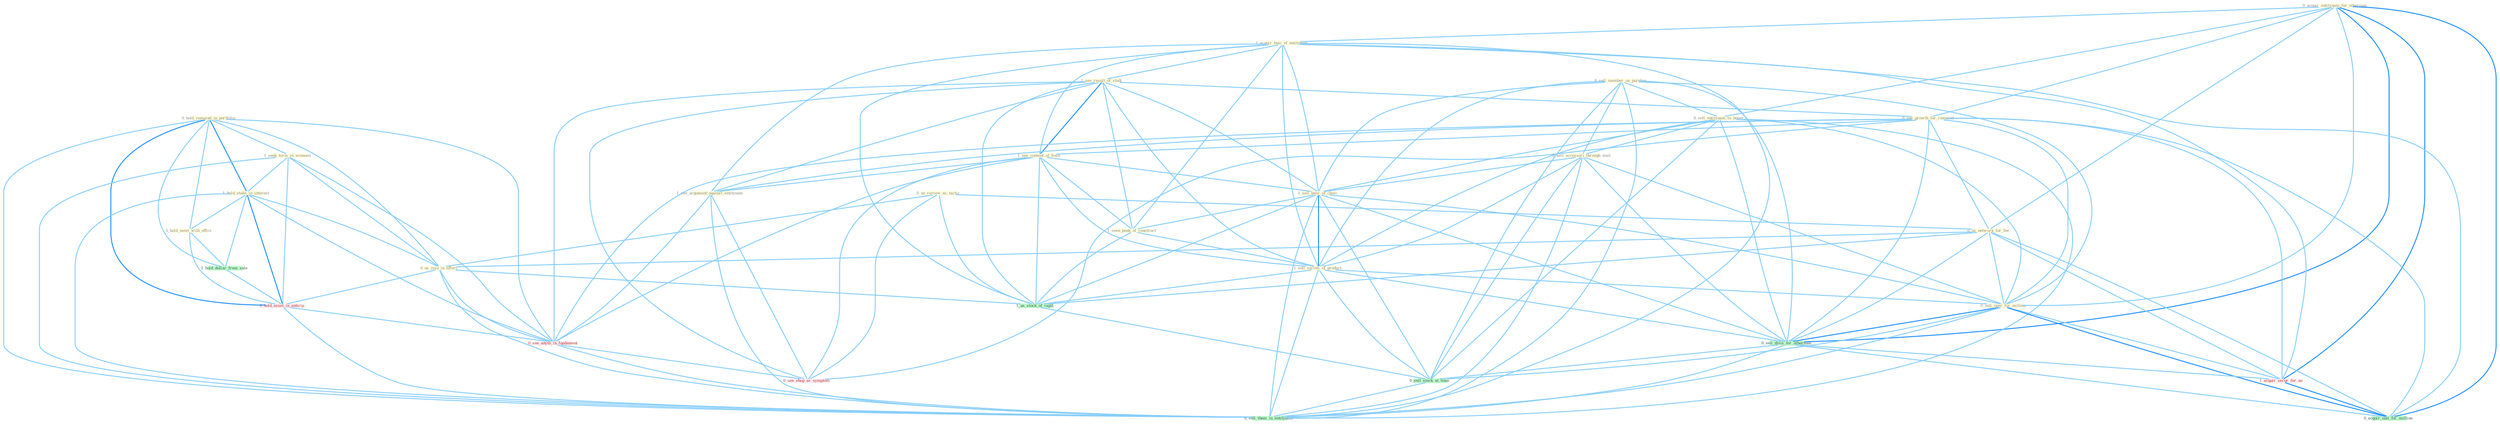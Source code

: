Graph G{ 
    node
    [shape=polygon,style=filled,width=.5,height=.06,color="#BDFCC9",fixedsize=true,fontsize=4,
    fontcolor="#2f4f4f"];
    {node
    [color="#ffffe0", fontcolor="#8b7d6b"] "0_hold_remaind_in_portfolio " "0_acquir_entitynam_for_othernum " "1_acquir_busi_of_entitynam " "1_seek_term_in_economi " "1_see_result_of_studi " "0_us_review_as_tactic " "1_hold_stake_in_interest " "1_hold_meet_with_offici " "0_see_growth_for_remaind " "0_us_network_for_fee " "0_sell_member_on_purchas " "0_us_issu_in_effort " "0_sell_entitynam_to_buyer " "1_see_content_of_field " "1_see_argument_against_entitynam " "0_sell_accessori_through_mail " "1_sell_beer_of_choic " "1_seen_peak_of_construct " "1_sell_varieti_of_product " "0_sell_oper_for_million "}
{node [color="#fff0f5", fontcolor="#b22222"] "1_acquir_secur_for_an " "0_hold_asset_in_anticip " "0_see_anyth_in_fundament " "0_see_shop_as_symptom "}
edge [color="#B0E2FF"];

	"0_hold_remaind_in_portfolio " -- "1_seek_term_in_economi " [w="1", color="#87cefa" ];
	"0_hold_remaind_in_portfolio " -- "1_hold_stake_in_interest " [w="2", color="#1e90ff" , len=0.8];
	"0_hold_remaind_in_portfolio " -- "1_hold_meet_with_offici " [w="1", color="#87cefa" ];
	"0_hold_remaind_in_portfolio " -- "0_us_issu_in_effort " [w="1", color="#87cefa" ];
	"0_hold_remaind_in_portfolio " -- "1_hold_dollar_from_sale " [w="1", color="#87cefa" ];
	"0_hold_remaind_in_portfolio " -- "0_hold_asset_in_anticip " [w="2", color="#1e90ff" , len=0.8];
	"0_hold_remaind_in_portfolio " -- "0_see_anyth_in_fundament " [w="1", color="#87cefa" ];
	"0_hold_remaind_in_portfolio " -- "0_sell_them_in_entitynam " [w="1", color="#87cefa" ];
	"0_acquir_entitynam_for_othernum " -- "1_acquir_busi_of_entitynam " [w="1", color="#87cefa" ];
	"0_acquir_entitynam_for_othernum " -- "0_see_growth_for_remaind " [w="1", color="#87cefa" ];
	"0_acquir_entitynam_for_othernum " -- "0_us_network_for_fee " [w="1", color="#87cefa" ];
	"0_acquir_entitynam_for_othernum " -- "0_sell_entitynam_to_buyer " [w="1", color="#87cefa" ];
	"0_acquir_entitynam_for_othernum " -- "0_sell_oper_for_million " [w="1", color="#87cefa" ];
	"0_acquir_entitynam_for_othernum " -- "0_sell_divis_for_othernum " [w="2", color="#1e90ff" , len=0.8];
	"0_acquir_entitynam_for_othernum " -- "1_acquir_secur_for_an " [w="2", color="#1e90ff" , len=0.8];
	"0_acquir_entitynam_for_othernum " -- "0_acquir_unit_for_million " [w="2", color="#1e90ff" , len=0.8];
	"1_acquir_busi_of_entitynam " -- "1_see_result_of_studi " [w="1", color="#87cefa" ];
	"1_acquir_busi_of_entitynam " -- "1_see_content_of_field " [w="1", color="#87cefa" ];
	"1_acquir_busi_of_entitynam " -- "1_see_argument_against_entitynam " [w="1", color="#87cefa" ];
	"1_acquir_busi_of_entitynam " -- "1_sell_beer_of_choic " [w="1", color="#87cefa" ];
	"1_acquir_busi_of_entitynam " -- "1_seen_peak_of_construct " [w="1", color="#87cefa" ];
	"1_acquir_busi_of_entitynam " -- "1_sell_varieti_of_product " [w="1", color="#87cefa" ];
	"1_acquir_busi_of_entitynam " -- "1_acquir_secur_for_an " [w="1", color="#87cefa" ];
	"1_acquir_busi_of_entitynam " -- "1_us_stock_of_capit " [w="1", color="#87cefa" ];
	"1_acquir_busi_of_entitynam " -- "0_acquir_unit_for_million " [w="1", color="#87cefa" ];
	"1_acquir_busi_of_entitynam " -- "0_sell_them_in_entitynam " [w="1", color="#87cefa" ];
	"1_seek_term_in_economi " -- "1_hold_stake_in_interest " [w="1", color="#87cefa" ];
	"1_seek_term_in_economi " -- "0_us_issu_in_effort " [w="1", color="#87cefa" ];
	"1_seek_term_in_economi " -- "0_hold_asset_in_anticip " [w="1", color="#87cefa" ];
	"1_seek_term_in_economi " -- "0_see_anyth_in_fundament " [w="1", color="#87cefa" ];
	"1_seek_term_in_economi " -- "0_sell_them_in_entitynam " [w="1", color="#87cefa" ];
	"1_see_result_of_studi " -- "0_see_growth_for_remaind " [w="1", color="#87cefa" ];
	"1_see_result_of_studi " -- "1_see_content_of_field " [w="2", color="#1e90ff" , len=0.8];
	"1_see_result_of_studi " -- "1_see_argument_against_entitynam " [w="1", color="#87cefa" ];
	"1_see_result_of_studi " -- "1_sell_beer_of_choic " [w="1", color="#87cefa" ];
	"1_see_result_of_studi " -- "1_seen_peak_of_construct " [w="1", color="#87cefa" ];
	"1_see_result_of_studi " -- "1_sell_varieti_of_product " [w="1", color="#87cefa" ];
	"1_see_result_of_studi " -- "1_us_stock_of_capit " [w="1", color="#87cefa" ];
	"1_see_result_of_studi " -- "0_see_anyth_in_fundament " [w="1", color="#87cefa" ];
	"1_see_result_of_studi " -- "0_see_shop_as_symptom " [w="1", color="#87cefa" ];
	"0_us_review_as_tactic " -- "0_us_network_for_fee " [w="1", color="#87cefa" ];
	"0_us_review_as_tactic " -- "0_us_issu_in_effort " [w="1", color="#87cefa" ];
	"0_us_review_as_tactic " -- "1_us_stock_of_capit " [w="1", color="#87cefa" ];
	"0_us_review_as_tactic " -- "0_see_shop_as_symptom " [w="1", color="#87cefa" ];
	"1_hold_stake_in_interest " -- "1_hold_meet_with_offici " [w="1", color="#87cefa" ];
	"1_hold_stake_in_interest " -- "0_us_issu_in_effort " [w="1", color="#87cefa" ];
	"1_hold_stake_in_interest " -- "1_hold_dollar_from_sale " [w="1", color="#87cefa" ];
	"1_hold_stake_in_interest " -- "0_hold_asset_in_anticip " [w="2", color="#1e90ff" , len=0.8];
	"1_hold_stake_in_interest " -- "0_see_anyth_in_fundament " [w="1", color="#87cefa" ];
	"1_hold_stake_in_interest " -- "0_sell_them_in_entitynam " [w="1", color="#87cefa" ];
	"1_hold_meet_with_offici " -- "1_hold_dollar_from_sale " [w="1", color="#87cefa" ];
	"1_hold_meet_with_offici " -- "0_hold_asset_in_anticip " [w="1", color="#87cefa" ];
	"0_see_growth_for_remaind " -- "0_us_network_for_fee " [w="1", color="#87cefa" ];
	"0_see_growth_for_remaind " -- "1_see_content_of_field " [w="1", color="#87cefa" ];
	"0_see_growth_for_remaind " -- "1_see_argument_against_entitynam " [w="1", color="#87cefa" ];
	"0_see_growth_for_remaind " -- "0_sell_oper_for_million " [w="1", color="#87cefa" ];
	"0_see_growth_for_remaind " -- "0_sell_divis_for_othernum " [w="1", color="#87cefa" ];
	"0_see_growth_for_remaind " -- "1_acquir_secur_for_an " [w="1", color="#87cefa" ];
	"0_see_growth_for_remaind " -- "0_see_anyth_in_fundament " [w="1", color="#87cefa" ];
	"0_see_growth_for_remaind " -- "0_acquir_unit_for_million " [w="1", color="#87cefa" ];
	"0_see_growth_for_remaind " -- "0_see_shop_as_symptom " [w="1", color="#87cefa" ];
	"0_us_network_for_fee " -- "0_us_issu_in_effort " [w="1", color="#87cefa" ];
	"0_us_network_for_fee " -- "0_sell_oper_for_million " [w="1", color="#87cefa" ];
	"0_us_network_for_fee " -- "0_sell_divis_for_othernum " [w="1", color="#87cefa" ];
	"0_us_network_for_fee " -- "1_acquir_secur_for_an " [w="1", color="#87cefa" ];
	"0_us_network_for_fee " -- "1_us_stock_of_capit " [w="1", color="#87cefa" ];
	"0_us_network_for_fee " -- "0_acquir_unit_for_million " [w="1", color="#87cefa" ];
	"0_sell_member_on_purchas " -- "0_sell_entitynam_to_buyer " [w="1", color="#87cefa" ];
	"0_sell_member_on_purchas " -- "0_sell_accessori_through_mail " [w="1", color="#87cefa" ];
	"0_sell_member_on_purchas " -- "1_sell_beer_of_choic " [w="1", color="#87cefa" ];
	"0_sell_member_on_purchas " -- "1_sell_varieti_of_product " [w="1", color="#87cefa" ];
	"0_sell_member_on_purchas " -- "0_sell_oper_for_million " [w="1", color="#87cefa" ];
	"0_sell_member_on_purchas " -- "0_sell_divis_for_othernum " [w="1", color="#87cefa" ];
	"0_sell_member_on_purchas " -- "0_sell_stock_at_time " [w="1", color="#87cefa" ];
	"0_sell_member_on_purchas " -- "0_sell_them_in_entitynam " [w="1", color="#87cefa" ];
	"0_us_issu_in_effort " -- "1_us_stock_of_capit " [w="1", color="#87cefa" ];
	"0_us_issu_in_effort " -- "0_hold_asset_in_anticip " [w="1", color="#87cefa" ];
	"0_us_issu_in_effort " -- "0_see_anyth_in_fundament " [w="1", color="#87cefa" ];
	"0_us_issu_in_effort " -- "0_sell_them_in_entitynam " [w="1", color="#87cefa" ];
	"0_sell_entitynam_to_buyer " -- "0_sell_accessori_through_mail " [w="1", color="#87cefa" ];
	"0_sell_entitynam_to_buyer " -- "1_sell_beer_of_choic " [w="1", color="#87cefa" ];
	"0_sell_entitynam_to_buyer " -- "1_sell_varieti_of_product " [w="1", color="#87cefa" ];
	"0_sell_entitynam_to_buyer " -- "0_sell_oper_for_million " [w="1", color="#87cefa" ];
	"0_sell_entitynam_to_buyer " -- "0_sell_divis_for_othernum " [w="1", color="#87cefa" ];
	"0_sell_entitynam_to_buyer " -- "0_sell_stock_at_time " [w="1", color="#87cefa" ];
	"0_sell_entitynam_to_buyer " -- "0_sell_them_in_entitynam " [w="1", color="#87cefa" ];
	"1_see_content_of_field " -- "1_see_argument_against_entitynam " [w="1", color="#87cefa" ];
	"1_see_content_of_field " -- "1_sell_beer_of_choic " [w="1", color="#87cefa" ];
	"1_see_content_of_field " -- "1_seen_peak_of_construct " [w="1", color="#87cefa" ];
	"1_see_content_of_field " -- "1_sell_varieti_of_product " [w="1", color="#87cefa" ];
	"1_see_content_of_field " -- "1_us_stock_of_capit " [w="1", color="#87cefa" ];
	"1_see_content_of_field " -- "0_see_anyth_in_fundament " [w="1", color="#87cefa" ];
	"1_see_content_of_field " -- "0_see_shop_as_symptom " [w="1", color="#87cefa" ];
	"1_see_argument_against_entitynam " -- "0_see_anyth_in_fundament " [w="1", color="#87cefa" ];
	"1_see_argument_against_entitynam " -- "0_see_shop_as_symptom " [w="1", color="#87cefa" ];
	"1_see_argument_against_entitynam " -- "0_sell_them_in_entitynam " [w="1", color="#87cefa" ];
	"0_sell_accessori_through_mail " -- "1_sell_beer_of_choic " [w="1", color="#87cefa" ];
	"0_sell_accessori_through_mail " -- "1_sell_varieti_of_product " [w="1", color="#87cefa" ];
	"0_sell_accessori_through_mail " -- "0_sell_oper_for_million " [w="1", color="#87cefa" ];
	"0_sell_accessori_through_mail " -- "0_sell_divis_for_othernum " [w="1", color="#87cefa" ];
	"0_sell_accessori_through_mail " -- "0_sell_stock_at_time " [w="1", color="#87cefa" ];
	"0_sell_accessori_through_mail " -- "0_sell_them_in_entitynam " [w="1", color="#87cefa" ];
	"1_sell_beer_of_choic " -- "1_seen_peak_of_construct " [w="1", color="#87cefa" ];
	"1_sell_beer_of_choic " -- "1_sell_varieti_of_product " [w="2", color="#1e90ff" , len=0.8];
	"1_sell_beer_of_choic " -- "0_sell_oper_for_million " [w="1", color="#87cefa" ];
	"1_sell_beer_of_choic " -- "0_sell_divis_for_othernum " [w="1", color="#87cefa" ];
	"1_sell_beer_of_choic " -- "1_us_stock_of_capit " [w="1", color="#87cefa" ];
	"1_sell_beer_of_choic " -- "0_sell_stock_at_time " [w="1", color="#87cefa" ];
	"1_sell_beer_of_choic " -- "0_sell_them_in_entitynam " [w="1", color="#87cefa" ];
	"1_seen_peak_of_construct " -- "1_sell_varieti_of_product " [w="1", color="#87cefa" ];
	"1_seen_peak_of_construct " -- "1_us_stock_of_capit " [w="1", color="#87cefa" ];
	"1_sell_varieti_of_product " -- "0_sell_oper_for_million " [w="1", color="#87cefa" ];
	"1_sell_varieti_of_product " -- "0_sell_divis_for_othernum " [w="1", color="#87cefa" ];
	"1_sell_varieti_of_product " -- "1_us_stock_of_capit " [w="1", color="#87cefa" ];
	"1_sell_varieti_of_product " -- "0_sell_stock_at_time " [w="1", color="#87cefa" ];
	"1_sell_varieti_of_product " -- "0_sell_them_in_entitynam " [w="1", color="#87cefa" ];
	"0_sell_oper_for_million " -- "0_sell_divis_for_othernum " [w="2", color="#1e90ff" , len=0.8];
	"0_sell_oper_for_million " -- "1_acquir_secur_for_an " [w="1", color="#87cefa" ];
	"0_sell_oper_for_million " -- "0_sell_stock_at_time " [w="1", color="#87cefa" ];
	"0_sell_oper_for_million " -- "0_acquir_unit_for_million " [w="2", color="#1e90ff" , len=0.8];
	"0_sell_oper_for_million " -- "0_sell_them_in_entitynam " [w="1", color="#87cefa" ];
	"0_sell_divis_for_othernum " -- "1_acquir_secur_for_an " [w="1", color="#87cefa" ];
	"0_sell_divis_for_othernum " -- "0_sell_stock_at_time " [w="1", color="#87cefa" ];
	"0_sell_divis_for_othernum " -- "0_acquir_unit_for_million " [w="1", color="#87cefa" ];
	"0_sell_divis_for_othernum " -- "0_sell_them_in_entitynam " [w="1", color="#87cefa" ];
	"1_acquir_secur_for_an " -- "0_acquir_unit_for_million " [w="2", color="#1e90ff" , len=0.8];
	"1_us_stock_of_capit " -- "0_sell_stock_at_time " [w="1", color="#87cefa" ];
	"1_hold_dollar_from_sale " -- "0_hold_asset_in_anticip " [w="1", color="#87cefa" ];
	"0_hold_asset_in_anticip " -- "0_see_anyth_in_fundament " [w="1", color="#87cefa" ];
	"0_hold_asset_in_anticip " -- "0_sell_them_in_entitynam " [w="1", color="#87cefa" ];
	"0_sell_stock_at_time " -- "0_sell_them_in_entitynam " [w="1", color="#87cefa" ];
	"0_see_anyth_in_fundament " -- "0_see_shop_as_symptom " [w="1", color="#87cefa" ];
	"0_see_anyth_in_fundament " -- "0_sell_them_in_entitynam " [w="1", color="#87cefa" ];
}